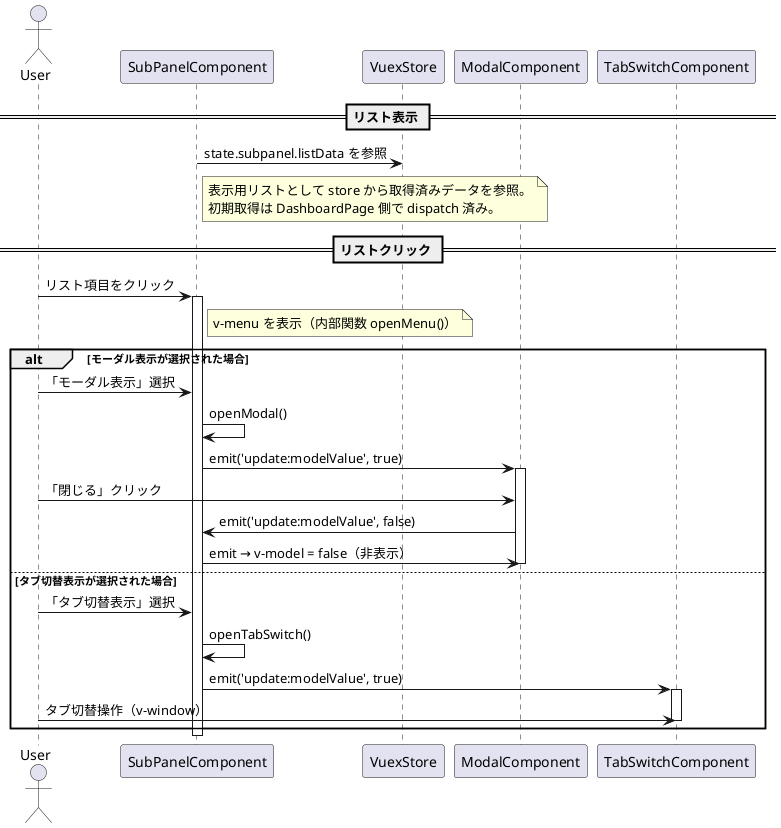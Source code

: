 @startuml sample3_4_5_refined
actor User
participant SubPanelComponent
participant VuexStore
participant ModalComponent
participant TabSwitchComponent

== リスト表示 ==
SubPanelComponent -> VuexStore : state.subpanel.listData を参照
note right of SubPanelComponent
  表示用リストとして store から取得済みデータを参照。
  初期取得は DashboardPage 側で dispatch 済み。
end note

== リストクリック ==
User -> SubPanelComponent : リスト項目をクリック
activate SubPanelComponent

note right of SubPanelComponent
  v-menu を表示（内部関数 openMenu()）
end note

alt モーダル表示が選択された場合
  User -> SubPanelComponent : 「モーダル表示」選択
  SubPanelComponent -> SubPanelComponent : openModal()
  SubPanelComponent -> ModalComponent : emit('update:modelValue', true)
  activate ModalComponent

  User -> ModalComponent : 「閉じる」クリック
  ModalComponent -> SubPanelComponent : emit('update:modelValue', false)
  SubPanelComponent -> ModalComponent : emit → v-model = false（非表示）
  deactivate ModalComponent

else タブ切替表示が選択された場合
  User -> SubPanelComponent : 「タブ切替表示」選択
  SubPanelComponent -> SubPanelComponent : openTabSwitch()
  SubPanelComponent -> TabSwitchComponent : emit('update:modelValue', true)
  activate TabSwitchComponent

  User -> TabSwitchComponent : タブ切替操作（v-window）
  deactivate TabSwitchComponent
end

deactivate SubPanelComponent
@enduml
